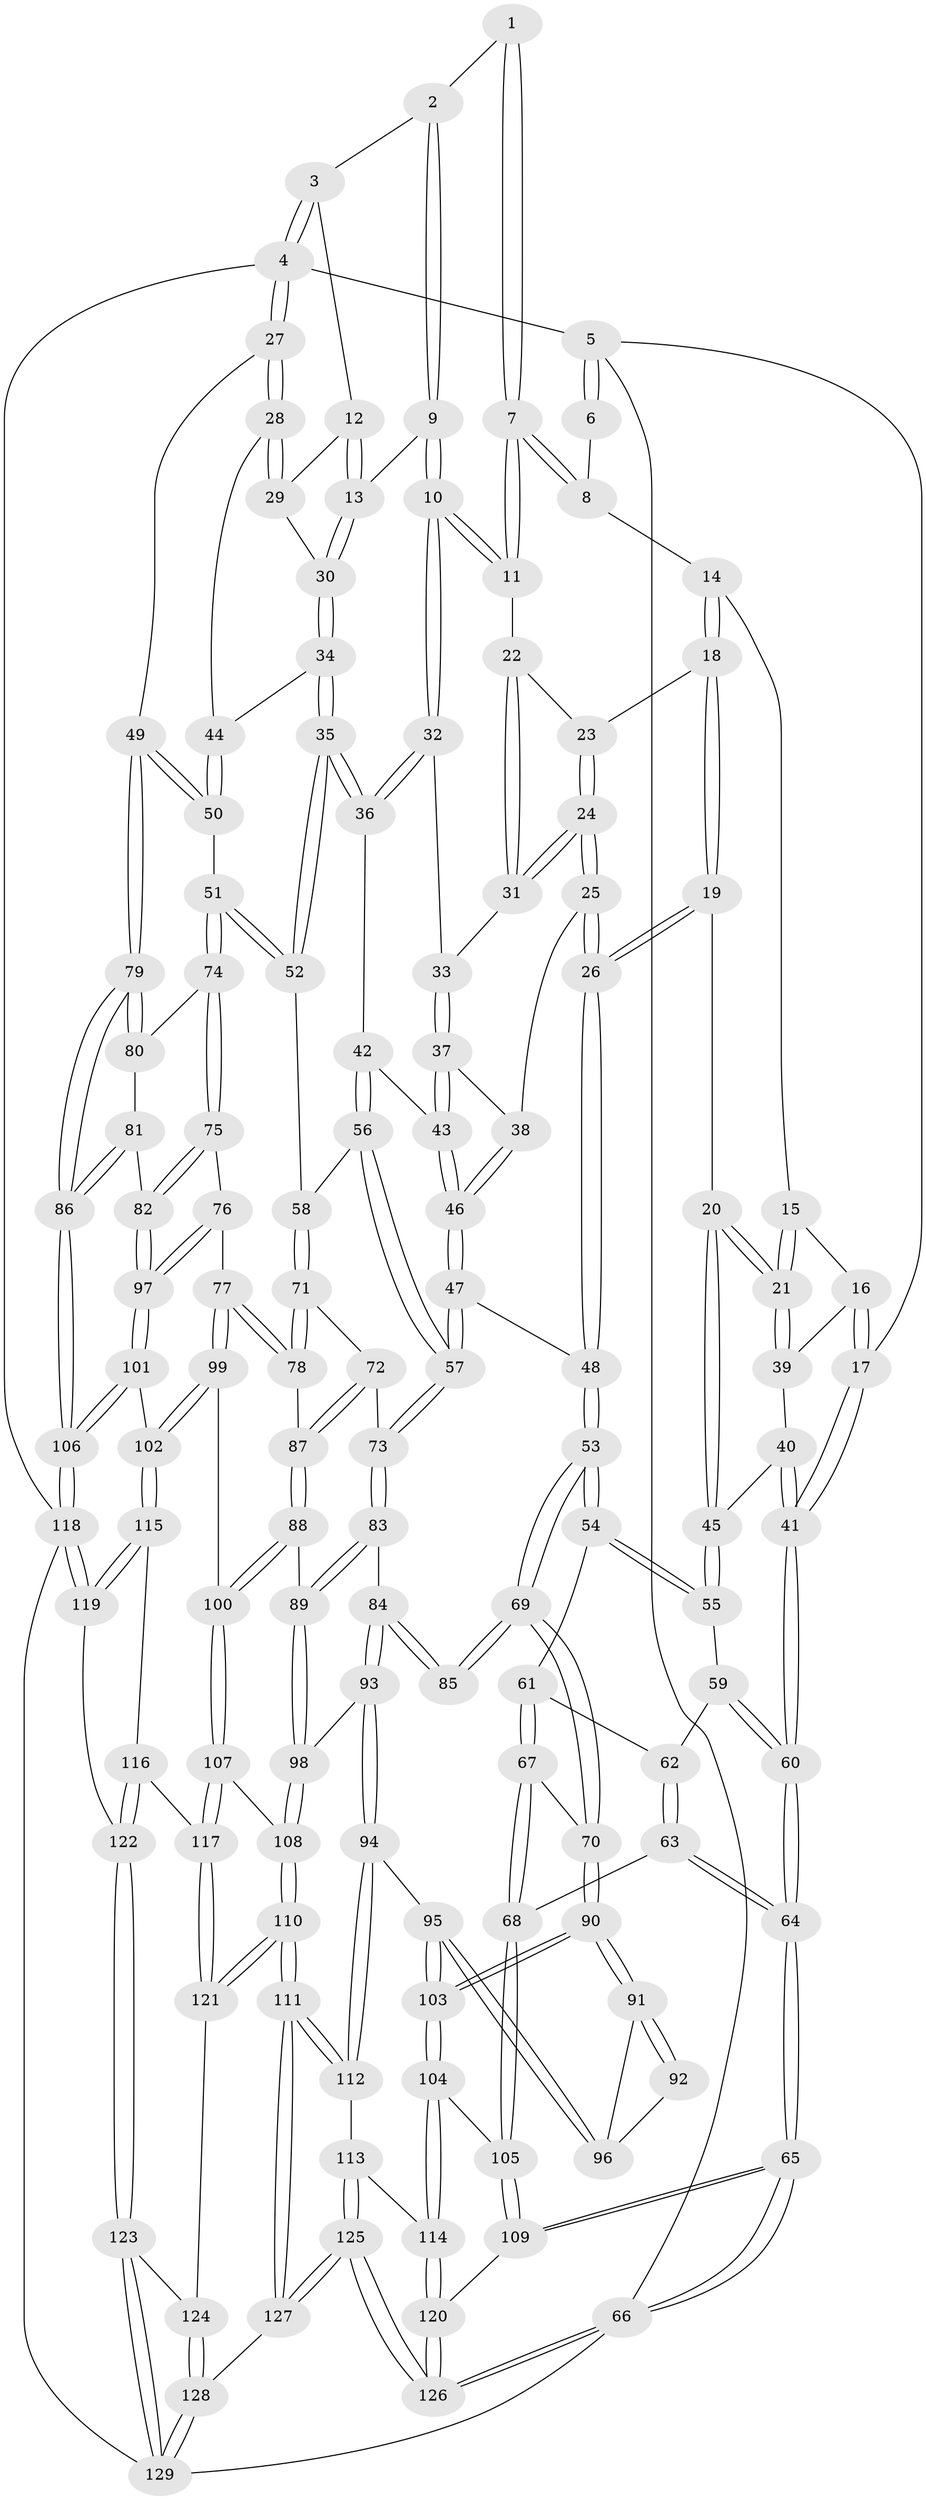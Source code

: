 // Generated by graph-tools (version 1.1) at 2025/17/03/09/25 04:17:04]
// undirected, 129 vertices, 319 edges
graph export_dot {
graph [start="1"]
  node [color=gray90,style=filled];
  1 [pos="+0.5135154763772529+0"];
  2 [pos="+0.7324006027071824+0"];
  3 [pos="+0.8707967194095937+0"];
  4 [pos="+1+0"];
  5 [pos="+0+0"];
  6 [pos="+0.19346585450445813+0"];
  7 [pos="+0.4695197214879058+0.0761767048692027"];
  8 [pos="+0.3079497126050897+0.0250867447149723"];
  9 [pos="+0.6504866184069581+0.045323534146377166"];
  10 [pos="+0.5459955054387925+0.12107523771359074"];
  11 [pos="+0.47141022915522224+0.08124963448939884"];
  12 [pos="+0.8668533936583248+0.04166414066208221"];
  13 [pos="+0.6916367251364673+0.12803321747474394"];
  14 [pos="+0.30579302510813045+0.06237007928244138"];
  15 [pos="+0.2575897452441196+0.1057148780940612"];
  16 [pos="+0.09639504512161179+0.10895119831359698"];
  17 [pos="+0+0"];
  18 [pos="+0.3109628544004416+0.0736407290907469"];
  19 [pos="+0.2491048188333384+0.2713611171122081"];
  20 [pos="+0.2367046060287196+0.2698197624184477"];
  21 [pos="+0.22277094342827355+0.24696278437956284"];
  22 [pos="+0.4343378453724431+0.12383832640382655"];
  23 [pos="+0.32387200191131943+0.09289362488310181"];
  24 [pos="+0.3605053476236519+0.20670671681207373"];
  25 [pos="+0.35311120581017774+0.23701439826249232"];
  26 [pos="+0.25278041137331986+0.27217421336336706"];
  27 [pos="+1+0.2746286832875154"];
  28 [pos="+0.9121369909883543+0.1942942557792703"];
  29 [pos="+0.8673418331000318+0.05086905121456538"];
  30 [pos="+0.7113121548802583+0.1839541839209302"];
  31 [pos="+0.4317438317300188+0.12971356947641788"];
  32 [pos="+0.5519408175206608+0.175941589146109"];
  33 [pos="+0.467756764984555+0.1978480881507249"];
  34 [pos="+0.7103657513642316+0.25436529324700174"];
  35 [pos="+0.6822493965048522+0.2810579725255248"];
  36 [pos="+0.6028454682761666+0.2768369864673337"];
  37 [pos="+0.44127483212572916+0.22997381756846938"];
  38 [pos="+0.3569160916905524+0.23885621571401885"];
  39 [pos="+0.13723841960829286+0.16067229025381963"];
  40 [pos="+0.08730137591752059+0.26021086854004577"];
  41 [pos="+0+0.11907458360535692"];
  42 [pos="+0.5607187482040829+0.3064224128377091"];
  43 [pos="+0.5539238302512253+0.308012447548423"];
  44 [pos="+0.8519333407585101+0.24358152680275502"];
  45 [pos="+0.15934357738709562+0.33857665310615753"];
  46 [pos="+0.4531926170200692+0.3666423291928792"];
  47 [pos="+0.43051411189961625+0.4154953621969975"];
  48 [pos="+0.35090950586865716+0.4568995914671821"];
  49 [pos="+1+0.48639916381736525"];
  50 [pos="+0.8862778883990441+0.4095887895650017"];
  51 [pos="+0.793748588448646+0.4466195990980488"];
  52 [pos="+0.7259530553412306+0.41592927498237786"];
  53 [pos="+0.34656261254078075+0.46529752286221876"];
  54 [pos="+0.16951027149118125+0.43188981702593743"];
  55 [pos="+0.15797592462776708+0.3404463248619084"];
  56 [pos="+0.5747328476485023+0.4244657796044183"];
  57 [pos="+0.5365013818764812+0.49620176454898923"];
  58 [pos="+0.6956329117143368+0.4433203217191743"];
  59 [pos="+0.041192914707632415+0.3545851119624175"];
  60 [pos="+0+0.2955926807280415"];
  61 [pos="+0.1617388190006067+0.4486935224570006"];
  62 [pos="+0.06952226302925421+0.4498378816855574"];
  63 [pos="+0.0024577290886190826+0.5417174057402645"];
  64 [pos="+0+0.5235378125117216"];
  65 [pos="+0+0.9474638328886812"];
  66 [pos="+0+1"];
  67 [pos="+0.15414784577082388+0.5619267394665038"];
  68 [pos="+0.11255095662783907+0.587479795002916"];
  69 [pos="+0.3457575743490751+0.4721863957616102"];
  70 [pos="+0.2520142223500586+0.5774457814225574"];
  71 [pos="+0.6652041854180706+0.49305521563634014"];
  72 [pos="+0.6028248198228399+0.5236893228078786"];
  73 [pos="+0.5511002928810111+0.5341515762150879"];
  74 [pos="+0.7980166515143388+0.48648115766397804"];
  75 [pos="+0.7752986736375317+0.5409412612027019"];
  76 [pos="+0.7336536978540181+0.5961008271078378"];
  77 [pos="+0.7214173634318408+0.5994849707973533"];
  78 [pos="+0.7210331507403915+0.5993631327703063"];
  79 [pos="+1+0.5669550012122695"];
  80 [pos="+0.8371068513552612+0.5272303677626093"];
  81 [pos="+0.8434708939177723+0.5496057889023034"];
  82 [pos="+0.8532838332492799+0.6185375049401235"];
  83 [pos="+0.5431903880925285+0.5534178171963708"];
  84 [pos="+0.4613346195032281+0.590882630360584"];
  85 [pos="+0.4204351868462958+0.5794263775303005"];
  86 [pos="+1+0.6233343423874043"];
  87 [pos="+0.677658292749566+0.6099427895153605"];
  88 [pos="+0.6322470835545104+0.6403081369143052"];
  89 [pos="+0.5824016577829173+0.6290327714725581"];
  90 [pos="+0.28367518201906566+0.6460720504577147"];
  91 [pos="+0.3001038454189952+0.6426127926746167"];
  92 [pos="+0.4152721376934349+0.5851281108098728"];
  93 [pos="+0.4690907070333435+0.6699757646296861"];
  94 [pos="+0.4384407380902025+0.7092915102575567"];
  95 [pos="+0.40069827299561406+0.6987386148763535"];
  96 [pos="+0.3883662215808486+0.6591714229716943"];
  97 [pos="+0.8725481827777151+0.6711058815306734"];
  98 [pos="+0.5505400159440376+0.69410728499499"];
  99 [pos="+0.723367610913987+0.6967731038502263"];
  100 [pos="+0.664224322623669+0.7195244914130916"];
  101 [pos="+0.8773049870633417+0.6763501714641573"];
  102 [pos="+0.807467656539055+0.7369501519653232"];
  103 [pos="+0.27386831063660605+0.7502578291409917"];
  104 [pos="+0.26854216634628925+0.7618685406697373"];
  105 [pos="+0.10757342372881039+0.7181586218940349"];
  106 [pos="+1+0.6668520628186362"];
  107 [pos="+0.6470684891622631+0.7505431859760234"];
  108 [pos="+0.5722850998377672+0.7866762572654655"];
  109 [pos="+0.003408425133935091+0.803901515255913"];
  110 [pos="+0.5309605877265904+0.8584910131642682"];
  111 [pos="+0.5300662649248374+0.8588950483856573"];
  112 [pos="+0.4672115831869484+0.8185932519405047"];
  113 [pos="+0.3025720578318016+0.812802023615663"];
  114 [pos="+0.27333023088368835+0.7770464435742714"];
  115 [pos="+0.7985143654826617+0.770556171548703"];
  116 [pos="+0.7654791132333603+0.8267758777248861"];
  117 [pos="+0.7570728570289584+0.8281550391323295"];
  118 [pos="+1+0.7496757691007746"];
  119 [pos="+0.9686964757832591+0.8741794257191329"];
  120 [pos="+0.16532534647887778+0.8722568751024888"];
  121 [pos="+0.6586901621185856+0.9035093430119644"];
  122 [pos="+0.8602773933469111+0.9524761664592328"];
  123 [pos="+0.8345652697559719+1"];
  124 [pos="+0.6595307067143007+0.9052292103830828"];
  125 [pos="+0.3014674554770675+1"];
  126 [pos="+0.2312956900233112+1"];
  127 [pos="+0.39960665277353596+1"];
  128 [pos="+0.6459781495862921+1"];
  129 [pos="+0.820086379315138+1"];
  1 -- 2;
  1 -- 7;
  1 -- 7;
  2 -- 3;
  2 -- 9;
  2 -- 9;
  3 -- 4;
  3 -- 4;
  3 -- 12;
  4 -- 5;
  4 -- 27;
  4 -- 27;
  4 -- 118;
  5 -- 6;
  5 -- 6;
  5 -- 17;
  5 -- 66;
  6 -- 8;
  7 -- 8;
  7 -- 8;
  7 -- 11;
  7 -- 11;
  8 -- 14;
  9 -- 10;
  9 -- 10;
  9 -- 13;
  10 -- 11;
  10 -- 11;
  10 -- 32;
  10 -- 32;
  11 -- 22;
  12 -- 13;
  12 -- 13;
  12 -- 29;
  13 -- 30;
  13 -- 30;
  14 -- 15;
  14 -- 18;
  14 -- 18;
  15 -- 16;
  15 -- 21;
  15 -- 21;
  16 -- 17;
  16 -- 17;
  16 -- 39;
  17 -- 41;
  17 -- 41;
  18 -- 19;
  18 -- 19;
  18 -- 23;
  19 -- 20;
  19 -- 26;
  19 -- 26;
  20 -- 21;
  20 -- 21;
  20 -- 45;
  20 -- 45;
  21 -- 39;
  21 -- 39;
  22 -- 23;
  22 -- 31;
  22 -- 31;
  23 -- 24;
  23 -- 24;
  24 -- 25;
  24 -- 25;
  24 -- 31;
  24 -- 31;
  25 -- 26;
  25 -- 26;
  25 -- 38;
  26 -- 48;
  26 -- 48;
  27 -- 28;
  27 -- 28;
  27 -- 49;
  28 -- 29;
  28 -- 29;
  28 -- 44;
  29 -- 30;
  30 -- 34;
  30 -- 34;
  31 -- 33;
  32 -- 33;
  32 -- 36;
  32 -- 36;
  33 -- 37;
  33 -- 37;
  34 -- 35;
  34 -- 35;
  34 -- 44;
  35 -- 36;
  35 -- 36;
  35 -- 52;
  35 -- 52;
  36 -- 42;
  37 -- 38;
  37 -- 43;
  37 -- 43;
  38 -- 46;
  38 -- 46;
  39 -- 40;
  40 -- 41;
  40 -- 41;
  40 -- 45;
  41 -- 60;
  41 -- 60;
  42 -- 43;
  42 -- 56;
  42 -- 56;
  43 -- 46;
  43 -- 46;
  44 -- 50;
  44 -- 50;
  45 -- 55;
  45 -- 55;
  46 -- 47;
  46 -- 47;
  47 -- 48;
  47 -- 57;
  47 -- 57;
  48 -- 53;
  48 -- 53;
  49 -- 50;
  49 -- 50;
  49 -- 79;
  49 -- 79;
  50 -- 51;
  51 -- 52;
  51 -- 52;
  51 -- 74;
  51 -- 74;
  52 -- 58;
  53 -- 54;
  53 -- 54;
  53 -- 69;
  53 -- 69;
  54 -- 55;
  54 -- 55;
  54 -- 61;
  55 -- 59;
  56 -- 57;
  56 -- 57;
  56 -- 58;
  57 -- 73;
  57 -- 73;
  58 -- 71;
  58 -- 71;
  59 -- 60;
  59 -- 60;
  59 -- 62;
  60 -- 64;
  60 -- 64;
  61 -- 62;
  61 -- 67;
  61 -- 67;
  62 -- 63;
  62 -- 63;
  63 -- 64;
  63 -- 64;
  63 -- 68;
  64 -- 65;
  64 -- 65;
  65 -- 66;
  65 -- 66;
  65 -- 109;
  65 -- 109;
  66 -- 126;
  66 -- 126;
  66 -- 129;
  67 -- 68;
  67 -- 68;
  67 -- 70;
  68 -- 105;
  68 -- 105;
  69 -- 70;
  69 -- 70;
  69 -- 85;
  69 -- 85;
  70 -- 90;
  70 -- 90;
  71 -- 72;
  71 -- 78;
  71 -- 78;
  72 -- 73;
  72 -- 87;
  72 -- 87;
  73 -- 83;
  73 -- 83;
  74 -- 75;
  74 -- 75;
  74 -- 80;
  75 -- 76;
  75 -- 82;
  75 -- 82;
  76 -- 77;
  76 -- 97;
  76 -- 97;
  77 -- 78;
  77 -- 78;
  77 -- 99;
  77 -- 99;
  78 -- 87;
  79 -- 80;
  79 -- 80;
  79 -- 86;
  79 -- 86;
  80 -- 81;
  81 -- 82;
  81 -- 86;
  81 -- 86;
  82 -- 97;
  82 -- 97;
  83 -- 84;
  83 -- 89;
  83 -- 89;
  84 -- 85;
  84 -- 85;
  84 -- 93;
  84 -- 93;
  86 -- 106;
  86 -- 106;
  87 -- 88;
  87 -- 88;
  88 -- 89;
  88 -- 100;
  88 -- 100;
  89 -- 98;
  89 -- 98;
  90 -- 91;
  90 -- 91;
  90 -- 103;
  90 -- 103;
  91 -- 92;
  91 -- 92;
  91 -- 96;
  92 -- 96;
  93 -- 94;
  93 -- 94;
  93 -- 98;
  94 -- 95;
  94 -- 112;
  94 -- 112;
  95 -- 96;
  95 -- 96;
  95 -- 103;
  95 -- 103;
  97 -- 101;
  97 -- 101;
  98 -- 108;
  98 -- 108;
  99 -- 100;
  99 -- 102;
  99 -- 102;
  100 -- 107;
  100 -- 107;
  101 -- 102;
  101 -- 106;
  101 -- 106;
  102 -- 115;
  102 -- 115;
  103 -- 104;
  103 -- 104;
  104 -- 105;
  104 -- 114;
  104 -- 114;
  105 -- 109;
  105 -- 109;
  106 -- 118;
  106 -- 118;
  107 -- 108;
  107 -- 117;
  107 -- 117;
  108 -- 110;
  108 -- 110;
  109 -- 120;
  110 -- 111;
  110 -- 111;
  110 -- 121;
  110 -- 121;
  111 -- 112;
  111 -- 112;
  111 -- 127;
  111 -- 127;
  112 -- 113;
  113 -- 114;
  113 -- 125;
  113 -- 125;
  114 -- 120;
  114 -- 120;
  115 -- 116;
  115 -- 119;
  115 -- 119;
  116 -- 117;
  116 -- 122;
  116 -- 122;
  117 -- 121;
  117 -- 121;
  118 -- 119;
  118 -- 119;
  118 -- 129;
  119 -- 122;
  120 -- 126;
  120 -- 126;
  121 -- 124;
  122 -- 123;
  122 -- 123;
  123 -- 124;
  123 -- 129;
  123 -- 129;
  124 -- 128;
  124 -- 128;
  125 -- 126;
  125 -- 126;
  125 -- 127;
  125 -- 127;
  127 -- 128;
  128 -- 129;
  128 -- 129;
}
